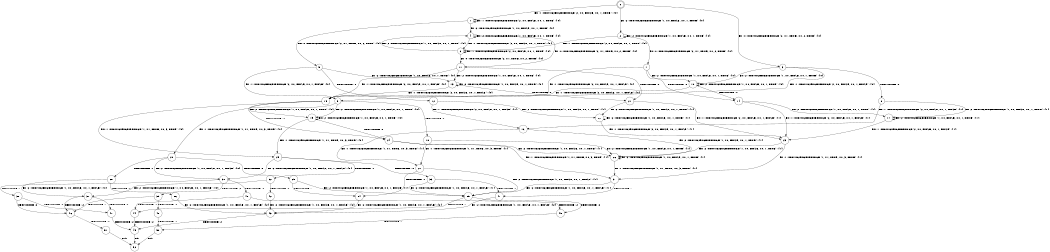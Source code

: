digraph BCG {
size = "7, 10.5";
center = TRUE;
node [shape = circle];
0 [peripheries = 2];
0 -> 1 [label = "EX !1 !ATOMIC_EXCH_BRANCH (2, +0, FALSE, +0, 1, TRUE) !{0}"];
0 -> 2 [label = "EX !2 !ATOMIC_EXCH_BRANCH (1, +0, FALSE, +0, 1, TRUE) !{0}"];
0 -> 3 [label = "EX !0 !ATOMIC_EXCH_BRANCH (2, +1, TRUE, +0, 2, TRUE) !{0}"];
1 -> 4 [label = "EX !2 !ATOMIC_EXCH_BRANCH (1, +0, FALSE, +0, 1, TRUE) !{0}"];
1 -> 5 [label = "EX !0 !ATOMIC_EXCH_BRANCH (2, +1, TRUE, +0, 2, TRUE) !{0}"];
1 -> 1 [label = "EX !1 !ATOMIC_EXCH_BRANCH (2, +0, FALSE, +0, 1, TRUE) !{0}"];
2 -> 6 [label = "EX !1 !ATOMIC_EXCH_BRANCH (2, +0, FALSE, +0, 1, TRUE) !{0}"];
2 -> 7 [label = "EX !0 !ATOMIC_EXCH_BRANCH (2, +1, TRUE, +0, 2, TRUE) !{0}"];
2 -> 2 [label = "EX !2 !ATOMIC_EXCH_BRANCH (1, +0, FALSE, +0, 1, TRUE) !{0}"];
3 -> 8 [label = "TERMINATE !0"];
3 -> 9 [label = "EX !1 !ATOMIC_EXCH_BRANCH (2, +0, FALSE, +0, 1, FALSE) !{0}"];
3 -> 10 [label = "EX !2 !ATOMIC_EXCH_BRANCH (1, +0, FALSE, +0, 1, TRUE) !{0}"];
4 -> 11 [label = "EX !0 !ATOMIC_EXCH_BRANCH (2, +1, TRUE, +0, 2, TRUE) !{0}"];
4 -> 4 [label = "EX !2 !ATOMIC_EXCH_BRANCH (1, +0, FALSE, +0, 1, TRUE) !{0}"];
4 -> 6 [label = "EX !1 !ATOMIC_EXCH_BRANCH (2, +0, FALSE, +0, 1, TRUE) !{0}"];
5 -> 12 [label = "TERMINATE !0"];
5 -> 13 [label = "EX !2 !ATOMIC_EXCH_BRANCH (1, +0, FALSE, +0, 1, TRUE) !{0}"];
5 -> 9 [label = "EX !1 !ATOMIC_EXCH_BRANCH (2, +0, FALSE, +0, 1, FALSE) !{0}"];
6 -> 11 [label = "EX !0 !ATOMIC_EXCH_BRANCH (2, +1, TRUE, +0, 2, TRUE) !{0}"];
6 -> 4 [label = "EX !2 !ATOMIC_EXCH_BRANCH (1, +0, FALSE, +0, 1, TRUE) !{0}"];
6 -> 6 [label = "EX !1 !ATOMIC_EXCH_BRANCH (2, +0, FALSE, +0, 1, TRUE) !{0}"];
7 -> 14 [label = "TERMINATE !0"];
7 -> 15 [label = "EX !1 !ATOMIC_EXCH_BRANCH (2, +0, FALSE, +0, 1, FALSE) !{0}"];
7 -> 10 [label = "EX !2 !ATOMIC_EXCH_BRANCH (1, +0, FALSE, +0, 1, TRUE) !{0}"];
8 -> 16 [label = "EX !1 !ATOMIC_EXCH_BRANCH (2, +0, FALSE, +0, 1, FALSE) !{1}"];
8 -> 17 [label = "EX !2 !ATOMIC_EXCH_BRANCH (1, +0, FALSE, +0, 1, TRUE) !{1}"];
9 -> 18 [label = "TERMINATE !0"];
9 -> 19 [label = "EX !2 !ATOMIC_EXCH_BRANCH (1, +0, FALSE, +0, 1, TRUE) !{0}"];
9 -> 20 [label = "EX !1 !ATOMIC_EXCH_BRANCH (1, +1, TRUE, +0, 3, TRUE) !{0}"];
10 -> 14 [label = "TERMINATE !0"];
10 -> 15 [label = "EX !1 !ATOMIC_EXCH_BRANCH (2, +0, FALSE, +0, 1, FALSE) !{0}"];
10 -> 10 [label = "EX !2 !ATOMIC_EXCH_BRANCH (1, +0, FALSE, +0, 1, TRUE) !{0}"];
11 -> 21 [label = "TERMINATE !0"];
11 -> 13 [label = "EX !2 !ATOMIC_EXCH_BRANCH (1, +0, FALSE, +0, 1, TRUE) !{0}"];
11 -> 15 [label = "EX !1 !ATOMIC_EXCH_BRANCH (2, +0, FALSE, +0, 1, FALSE) !{0}"];
12 -> 22 [label = "EX !2 !ATOMIC_EXCH_BRANCH (1, +0, FALSE, +0, 1, TRUE) !{1}"];
12 -> 16 [label = "EX !1 !ATOMIC_EXCH_BRANCH (2, +0, FALSE, +0, 1, FALSE) !{1}"];
13 -> 21 [label = "TERMINATE !0"];
13 -> 13 [label = "EX !2 !ATOMIC_EXCH_BRANCH (1, +0, FALSE, +0, 1, TRUE) !{0}"];
13 -> 15 [label = "EX !1 !ATOMIC_EXCH_BRANCH (2, +0, FALSE, +0, 1, FALSE) !{0}"];
14 -> 23 [label = "EX !1 !ATOMIC_EXCH_BRANCH (2, +0, FALSE, +0, 1, FALSE) !{1}"];
14 -> 17 [label = "EX !2 !ATOMIC_EXCH_BRANCH (1, +0, FALSE, +0, 1, TRUE) !{1}"];
15 -> 24 [label = "TERMINATE !0"];
15 -> 19 [label = "EX !2 !ATOMIC_EXCH_BRANCH (1, +0, FALSE, +0, 1, TRUE) !{0}"];
15 -> 25 [label = "EX !1 !ATOMIC_EXCH_BRANCH (1, +1, TRUE, +0, 3, TRUE) !{0}"];
16 -> 26 [label = "EX !2 !ATOMIC_EXCH_BRANCH (1, +0, FALSE, +0, 1, TRUE) !{1}"];
16 -> 27 [label = "EX !1 !ATOMIC_EXCH_BRANCH (1, +1, TRUE, +0, 3, TRUE) !{1}"];
17 -> 23 [label = "EX !1 !ATOMIC_EXCH_BRANCH (2, +0, FALSE, +0, 1, FALSE) !{1}"];
17 -> 17 [label = "EX !2 !ATOMIC_EXCH_BRANCH (1, +0, FALSE, +0, 1, TRUE) !{1}"];
18 -> 26 [label = "EX !2 !ATOMIC_EXCH_BRANCH (1, +0, FALSE, +0, 1, TRUE) !{1}"];
18 -> 27 [label = "EX !1 !ATOMIC_EXCH_BRANCH (1, +1, TRUE, +0, 3, TRUE) !{1}"];
19 -> 24 [label = "TERMINATE !0"];
19 -> 19 [label = "EX !2 !ATOMIC_EXCH_BRANCH (1, +0, FALSE, +0, 1, TRUE) !{0}"];
19 -> 25 [label = "EX !1 !ATOMIC_EXCH_BRANCH (1, +1, TRUE, +0, 3, TRUE) !{0}"];
20 -> 28 [label = "TERMINATE !1"];
20 -> 29 [label = "TERMINATE !0"];
20 -> 30 [label = "EX !2 !ATOMIC_EXCH_BRANCH (1, +0, FALSE, +0, 1, FALSE) !{0}"];
21 -> 22 [label = "EX !2 !ATOMIC_EXCH_BRANCH (1, +0, FALSE, +0, 1, TRUE) !{1}"];
21 -> 23 [label = "EX !1 !ATOMIC_EXCH_BRANCH (2, +0, FALSE, +0, 1, FALSE) !{1}"];
22 -> 22 [label = "EX !2 !ATOMIC_EXCH_BRANCH (1, +0, FALSE, +0, 1, TRUE) !{1}"];
22 -> 23 [label = "EX !1 !ATOMIC_EXCH_BRANCH (2, +0, FALSE, +0, 1, FALSE) !{1}"];
23 -> 26 [label = "EX !2 !ATOMIC_EXCH_BRANCH (1, +0, FALSE, +0, 1, TRUE) !{1}"];
23 -> 31 [label = "EX !1 !ATOMIC_EXCH_BRANCH (1, +1, TRUE, +0, 3, TRUE) !{1}"];
24 -> 26 [label = "EX !2 !ATOMIC_EXCH_BRANCH (1, +0, FALSE, +0, 1, TRUE) !{1}"];
24 -> 31 [label = "EX !1 !ATOMIC_EXCH_BRANCH (1, +1, TRUE, +0, 3, TRUE) !{1}"];
25 -> 32 [label = "TERMINATE !1"];
25 -> 33 [label = "TERMINATE !0"];
25 -> 30 [label = "EX !2 !ATOMIC_EXCH_BRANCH (1, +0, FALSE, +0, 1, FALSE) !{0}"];
26 -> 26 [label = "EX !2 !ATOMIC_EXCH_BRANCH (1, +0, FALSE, +0, 1, TRUE) !{1}"];
26 -> 31 [label = "EX !1 !ATOMIC_EXCH_BRANCH (1, +1, TRUE, +0, 3, TRUE) !{1}"];
27 -> 34 [label = "TERMINATE !1"];
27 -> 35 [label = "EX !2 !ATOMIC_EXCH_BRANCH (1, +0, FALSE, +0, 1, FALSE) !{1}"];
28 -> 36 [label = "TERMINATE !0"];
28 -> 37 [label = "EX !2 !ATOMIC_EXCH_BRANCH (1, +0, FALSE, +0, 1, FALSE) !{0}"];
29 -> 34 [label = "TERMINATE !1"];
29 -> 35 [label = "EX !2 !ATOMIC_EXCH_BRANCH (1, +0, FALSE, +0, 1, FALSE) !{1}"];
30 -> 38 [label = "TERMINATE !1"];
30 -> 39 [label = "TERMINATE !2"];
30 -> 40 [label = "TERMINATE !0"];
31 -> 41 [label = "TERMINATE !1"];
31 -> 35 [label = "EX !2 !ATOMIC_EXCH_BRANCH (1, +0, FALSE, +0, 1, FALSE) !{1}"];
32 -> 42 [label = "TERMINATE !0"];
32 -> 37 [label = "EX !2 !ATOMIC_EXCH_BRANCH (1, +0, FALSE, +0, 1, FALSE) !{0}"];
33 -> 41 [label = "TERMINATE !1"];
33 -> 35 [label = "EX !2 !ATOMIC_EXCH_BRANCH (1, +0, FALSE, +0, 1, FALSE) !{1}"];
34 -> 43 [label = "EX !2 !ATOMIC_EXCH_BRANCH (1, +0, FALSE, +0, 1, FALSE) !{2}"];
35 -> 44 [label = "TERMINATE !1"];
35 -> 45 [label = "TERMINATE !2"];
36 -> 43 [label = "EX !2 !ATOMIC_EXCH_BRANCH (1, +0, FALSE, +0, 1, FALSE) !{2}"];
37 -> 46 [label = "TERMINATE !2"];
37 -> 47 [label = "TERMINATE !0"];
38 -> 46 [label = "TERMINATE !2"];
38 -> 47 [label = "TERMINATE !0"];
39 -> 46 [label = "TERMINATE !1"];
39 -> 48 [label = "TERMINATE !0"];
40 -> 44 [label = "TERMINATE !1"];
40 -> 45 [label = "TERMINATE !2"];
41 -> 43 [label = "EX !2 !ATOMIC_EXCH_BRANCH (1, +0, FALSE, +0, 1, FALSE) !{2}"];
42 -> 43 [label = "EX !2 !ATOMIC_EXCH_BRANCH (1, +0, FALSE, +0, 1, FALSE) !{2}"];
43 -> 49 [label = "TERMINATE !2"];
44 -> 49 [label = "TERMINATE !2"];
45 -> 50 [label = "TERMINATE !1"];
46 -> 51 [label = "TERMINATE !0"];
47 -> 49 [label = "TERMINATE !2"];
48 -> 50 [label = "TERMINATE !1"];
49 -> 52 [label = "exit"];
50 -> 52 [label = "exit"];
51 -> 52 [label = "exit"];
}
